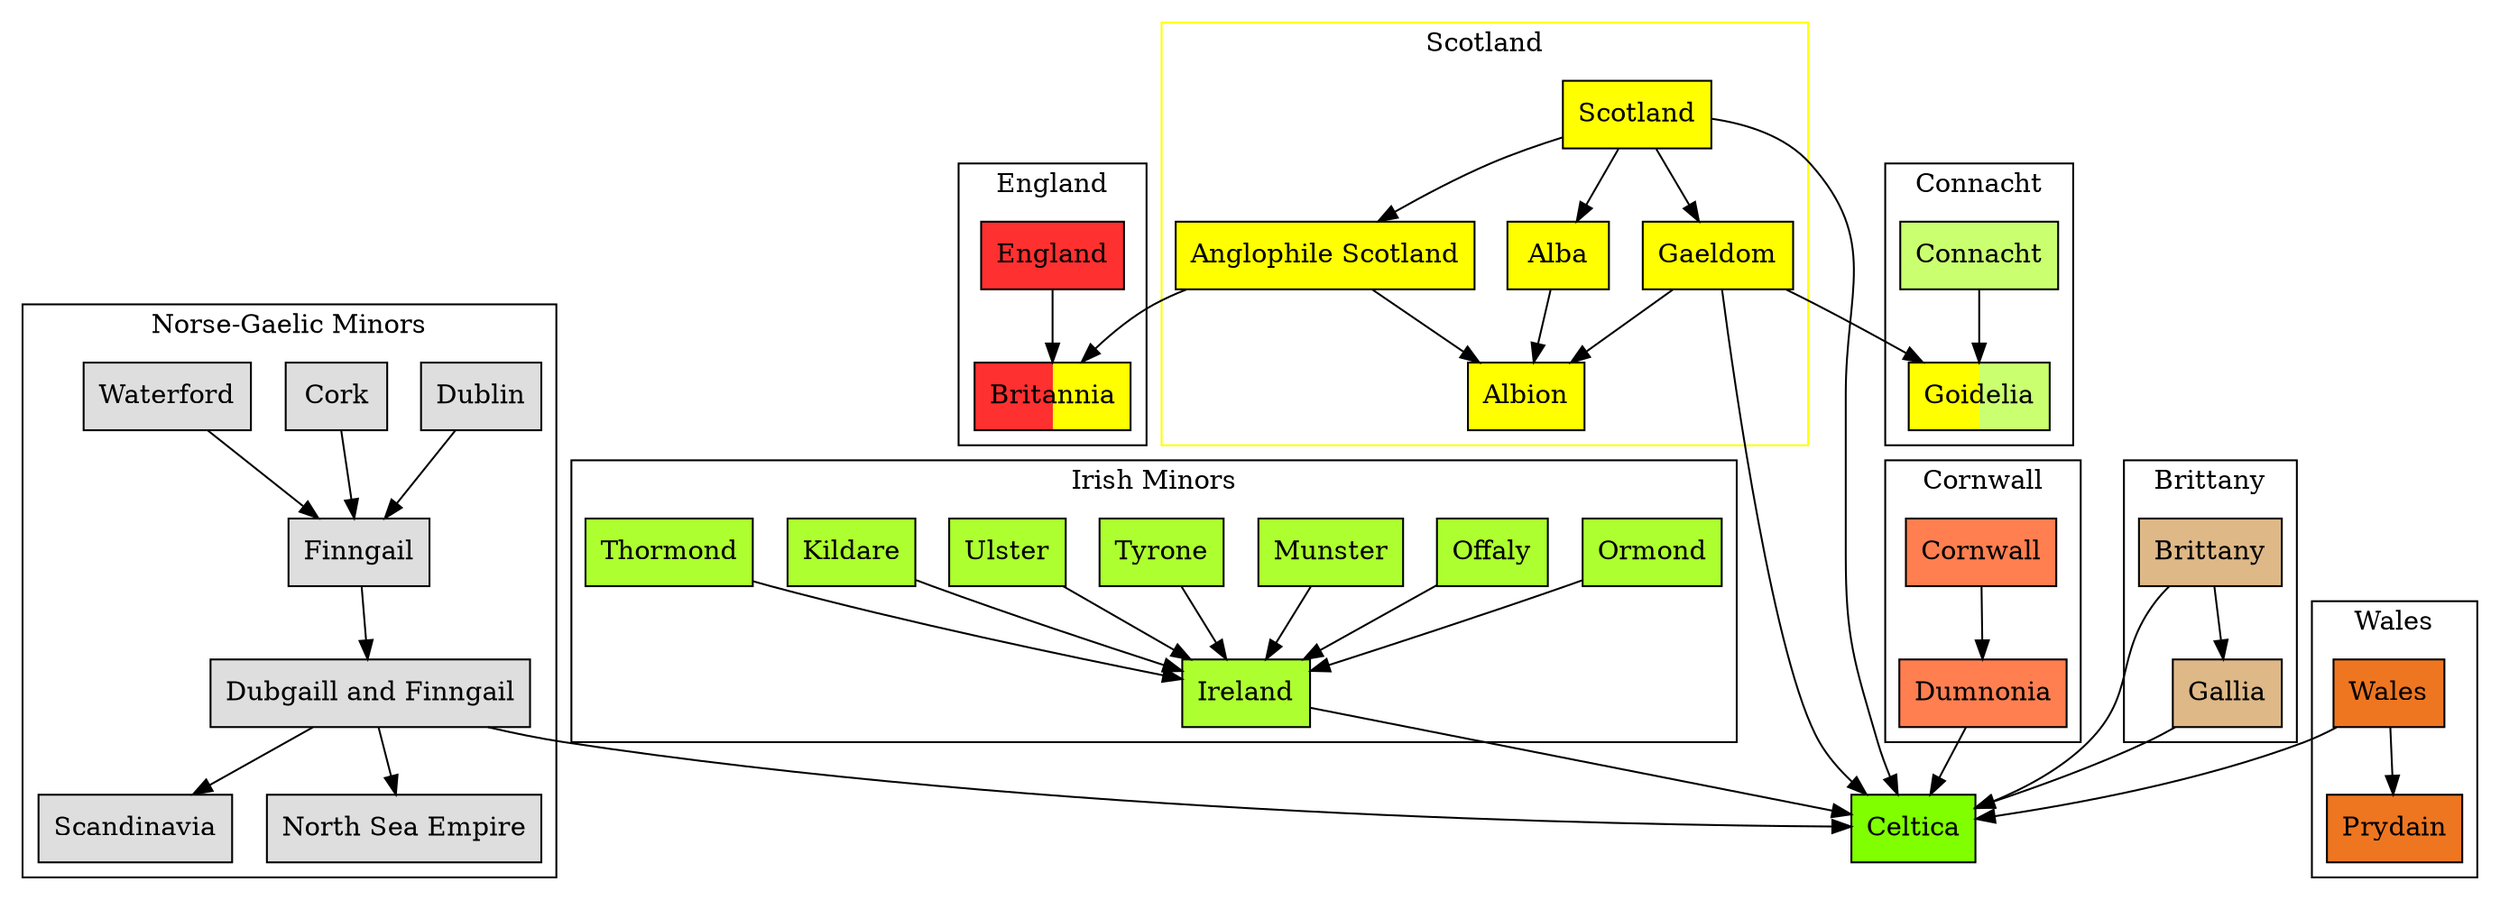 # http://www.graphviz.org/content/cluster

digraph Formables {
    
    node[shape=rectangle]
    
    gbr[label="Britannia"]
    gbr[style=filled]
    gbr[fillcolor="firebrick1;0.5:yellow"]
    
    goi[label="Goidelia"]
    goi[style=filled]
    goi[fillcolor="yellow;0.5:darkolivegreen1"]
    
    subgraph cluster_0 {
        color = yellow
        
        node [style=filled]
        node [fillcolor=yellow]
        
        Paths[label="Scotland"]
        
        sco[label="Anglophile Scotland"]
        alba[label="Alba"]
        gae[label="Gaeldom"]
        
        Paths->sco
        Paths->alba
        Paths->gae
        
        alba->Albion
        
        sco->Albion
        
        gae->Albion
        
        label = "Scotland"
    }
    
    sco->gbr
    gae->goi
    
    subgraph cluster_1 {
     label = "England"
     
     node [style=filled]
     node [fillcolor=firebrick1]
     
     eng[label="England"]
        eng->gbr
    }
    
    
    subgraph cluster_2 {
        
        node[style=filled]
        node[fillcolor=greenyellow]
        
        Tyrone->Ireland
        Ulster->Ireland
        Kildare->Ireland
        Thormond->Ireland
        Ormond->Ireland
        Offaly->Ireland
        Munster->Ireland
        label="Irish Minors"
        
    }
    
    subgraph cluster_3 {
        node [style=filled]
        node [fillcolor=darkolivegreen1]
        Connacht->goi
        label="Connacht"
    }
    
    subgraph cluster_4 {
        node [style=filled]
        node [fillcolor=gray87]
        
        Cork->Finngail
        Waterford->Finngail
        Dublin->Finngail
        Finngail->"Dubgaill and Finngail"
        "Dubgaill and Finngail"->Scandinavia
        "Dubgaill and Finngail"->"North Sea Empire"
        label="Norse-Gaelic Minors"
    }
    
    subgraph cluster_5 {
        node[style=filled]
        node [fillcolor=chocolate2]
        
        label="Wales"
        Wales->Prydain
    }
    
    subgraph cluster_6 {
        node[style=filled]
        node[fillcolor=coral]
        
        Cornwall->Dumnonia
        label="Cornwall"
    }
    
    subgraph cluster_7 {
        node[style=filled]
        node[fillcolor=burlywood]
        
        Brittany->Gallia
        label="Brittany"
    }
    
    gbr->Munster[style=invis]
    goi->Cornwall[style=invis]
    Albion->Offaly[style=invis]
    #Finngail->Wales[style=invis]
    #Finngail->Cornwall[style=invis]
    
    clt[label="Celtica"]
    clt[style=filled]
    clt[fillcolor=chartreuse]
    
    Paths->clt
    Ireland->clt
    Dumnonia->clt
    Wales->clt
    Brittany->clt
    Gallia->clt
    gae->clt
    "Dubgaill and Finngail"->clt
}
